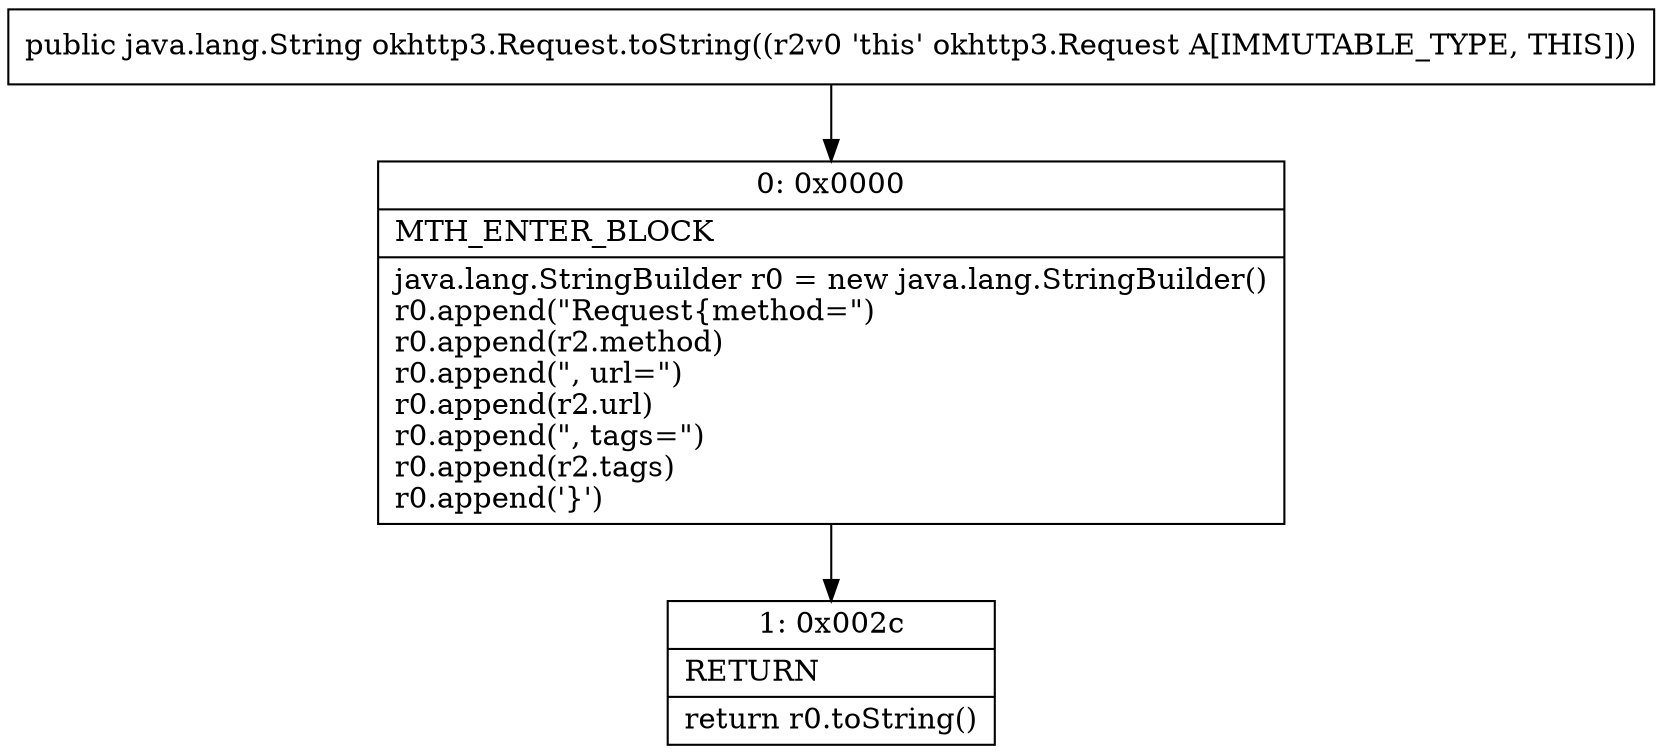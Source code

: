 digraph "CFG forokhttp3.Request.toString()Ljava\/lang\/String;" {
Node_0 [shape=record,label="{0\:\ 0x0000|MTH_ENTER_BLOCK\l|java.lang.StringBuilder r0 = new java.lang.StringBuilder()\lr0.append(\"Request\{method=\")\lr0.append(r2.method)\lr0.append(\", url=\")\lr0.append(r2.url)\lr0.append(\", tags=\")\lr0.append(r2.tags)\lr0.append('\}')\l}"];
Node_1 [shape=record,label="{1\:\ 0x002c|RETURN\l|return r0.toString()\l}"];
MethodNode[shape=record,label="{public java.lang.String okhttp3.Request.toString((r2v0 'this' okhttp3.Request A[IMMUTABLE_TYPE, THIS])) }"];
MethodNode -> Node_0;
Node_0 -> Node_1;
}

